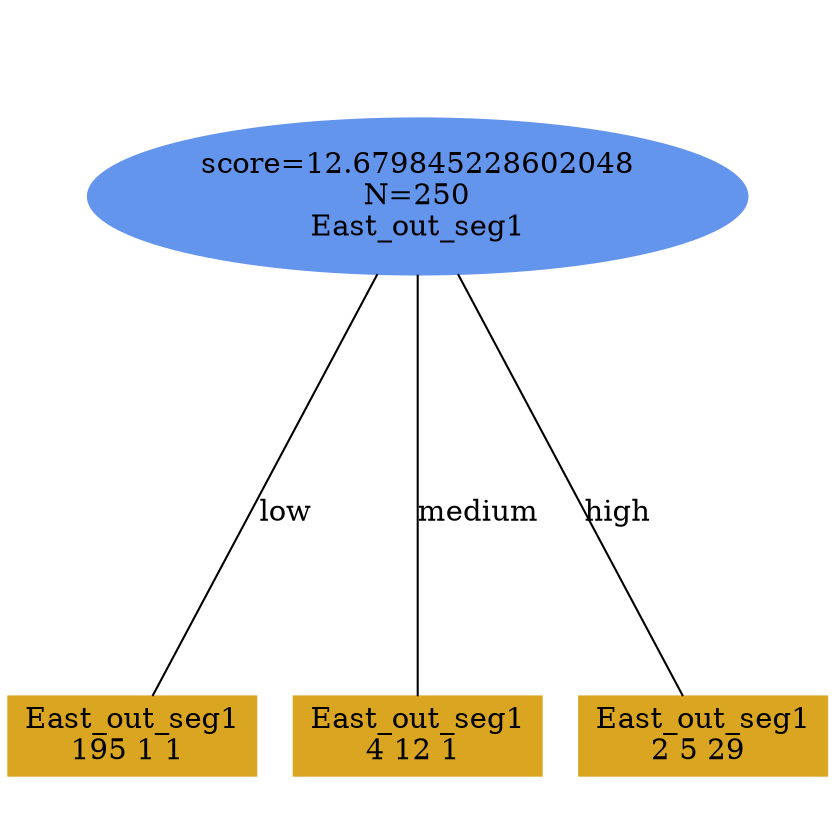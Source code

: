 digraph "DD" {
size = "7.5,10"
ratio=1.0;
center = true;
edge [dir = none];
{ rank = same; node [shape=ellipse, style=filled, color=cornflowerblue];"5851" [label="score=12.679845228602048\nN=250\nEast_out_seg1"];}
{ rank = same; node [shape=box, style=filled, color=goldenrod];"5852" [label="East_out_seg1\n195 1 1 "];}
{ rank = same; node [shape=box, style=filled, color=goldenrod];"5853" [label="East_out_seg1\n4 12 1 "];}
{ rank = same; node [shape=box, style=filled, color=goldenrod];"5854" [label="East_out_seg1\n2 5 29 "];}
"5851" -> "5852" [label = "low"];
"5851" -> "5853" [label = "medium"];
"5851" -> "5854" [label = "high"];

}